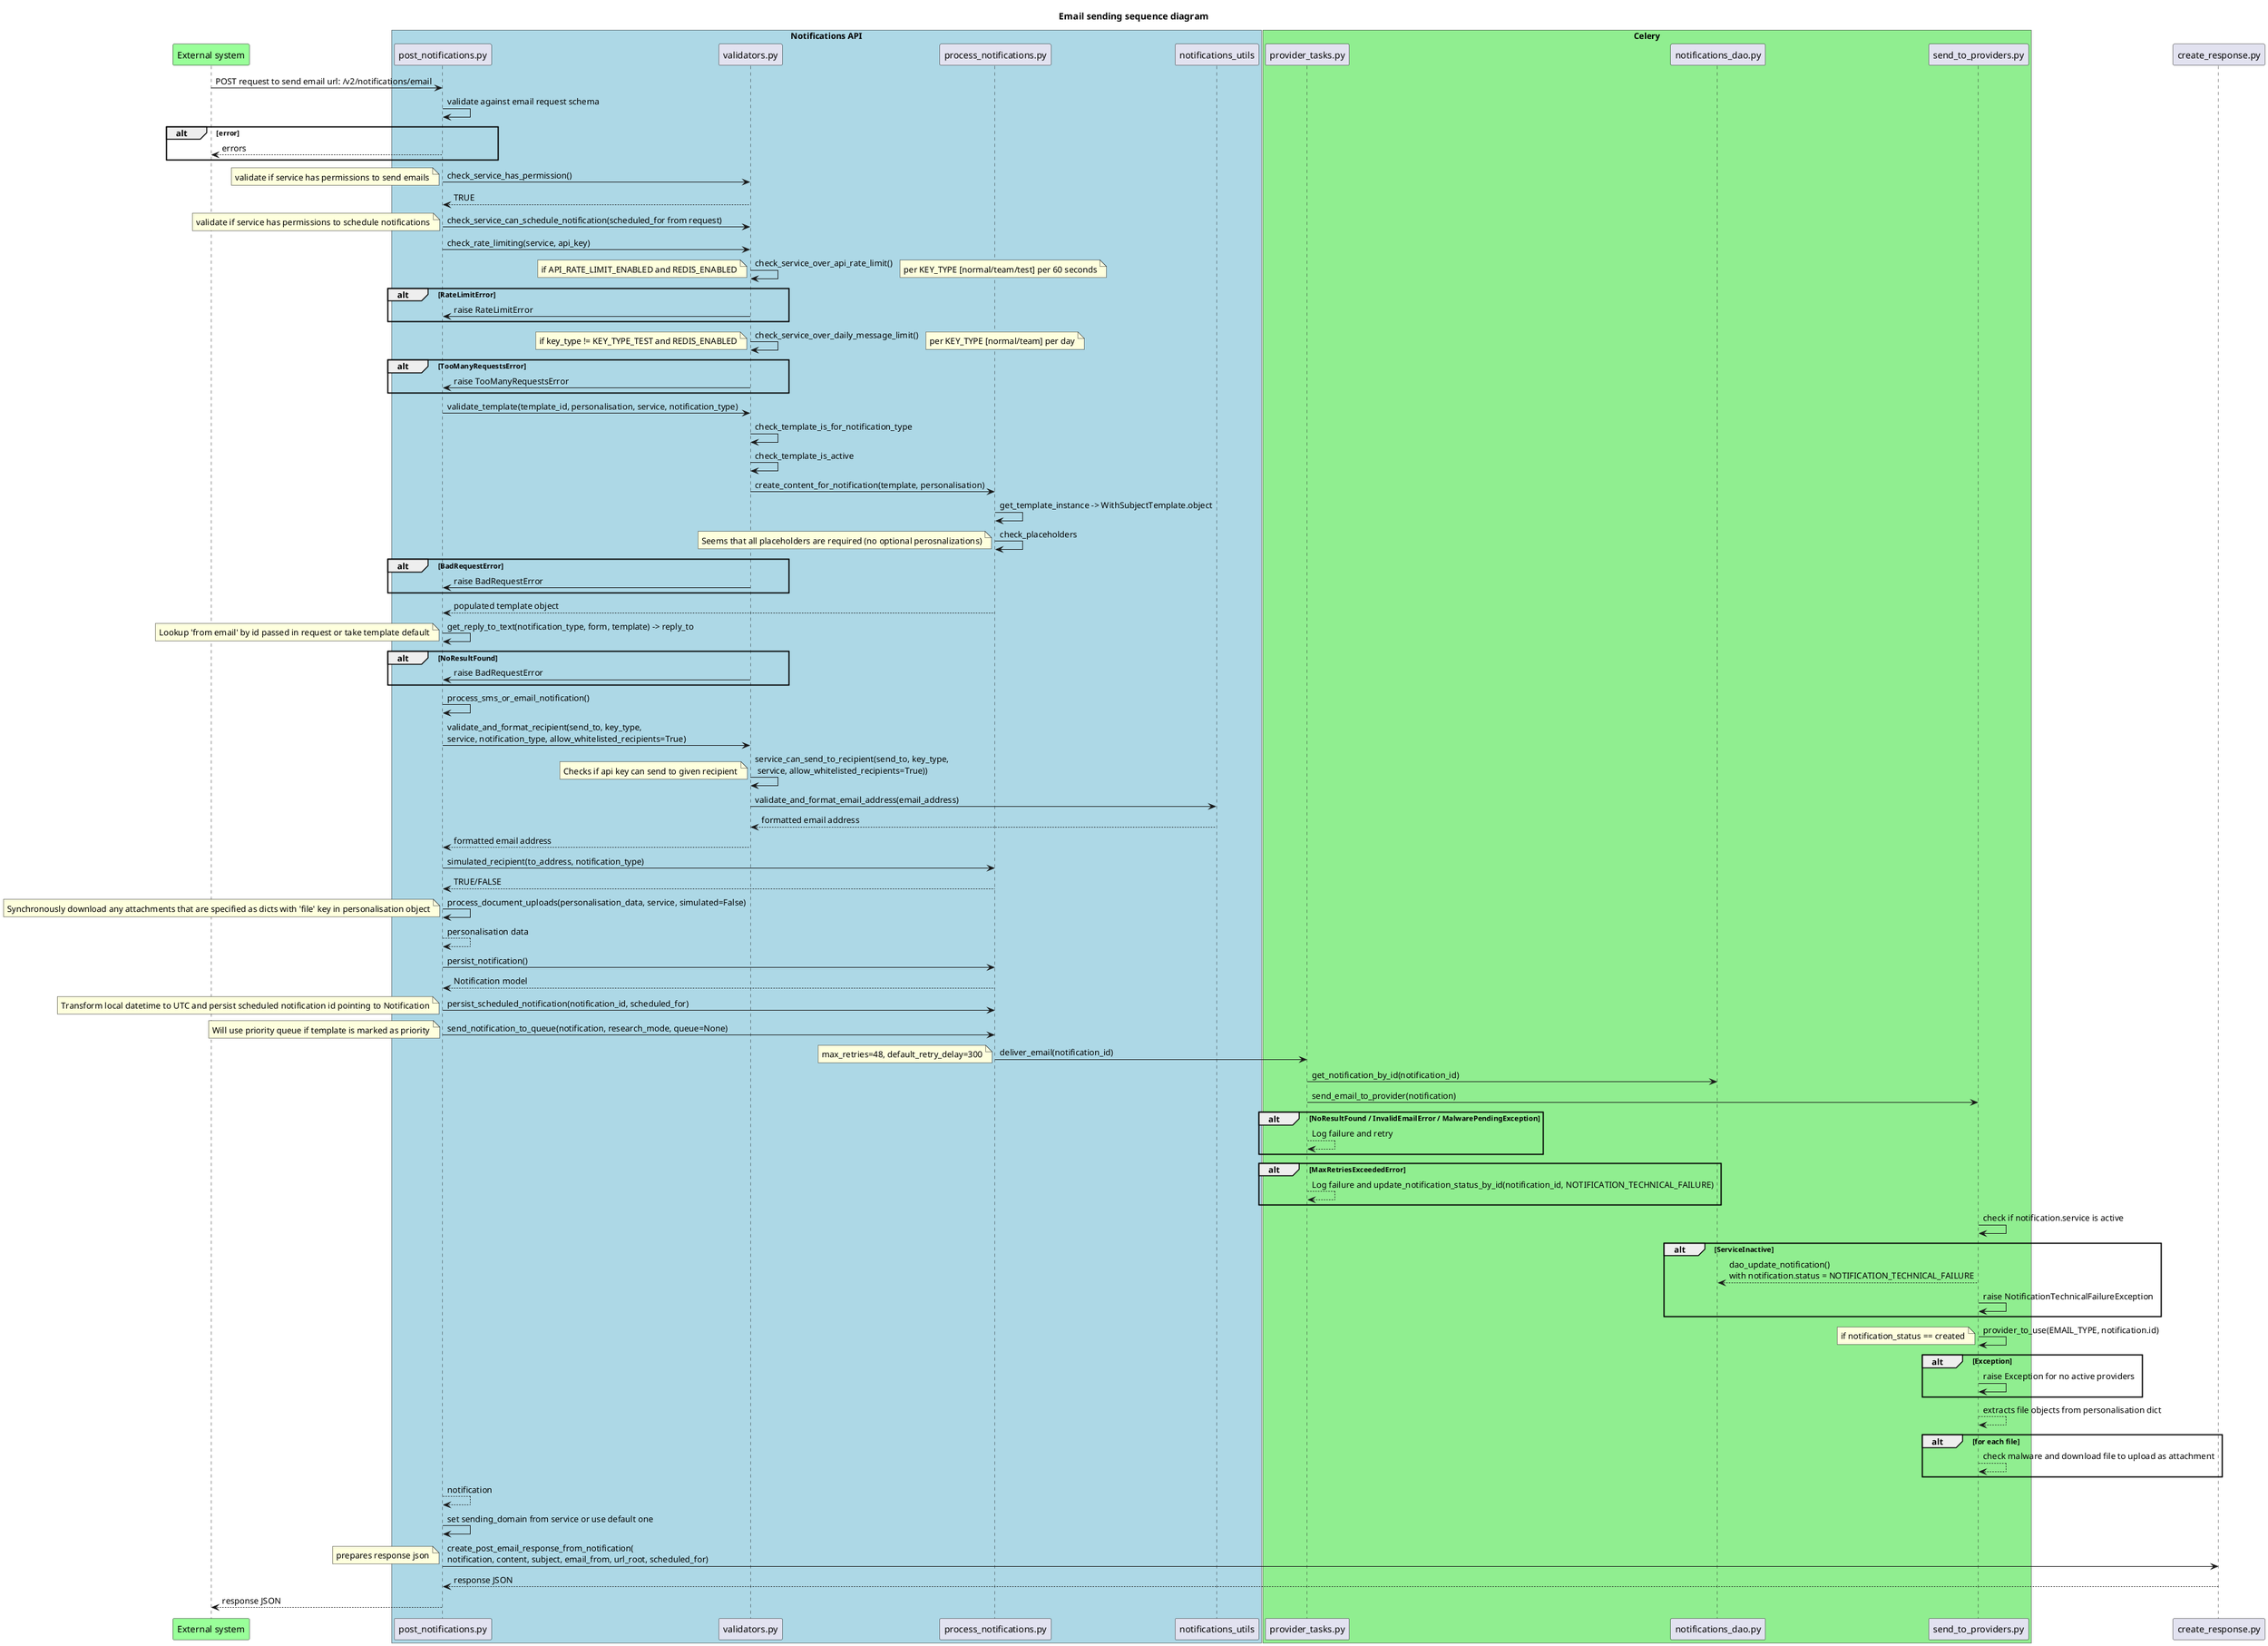 @startuml
title Email sending sequence diagram
participant "External system" as EXT  #99FF99

box "Notifications API" #LightBlue
EXT -> post_notifications.py : POST request to send email url: /v2/notifications/email
post_notifications.py -> post_notifications.py: validate against email request schema
alt error
    post_notifications.py --> EXT: errors
end
post_notifications.py -> validators.py: check_service_has_permission()
note left: validate if service has permissions to send emails
validators.py --> post_notifications.py: TRUE
post_notifications.py -> validators.py: check_service_can_schedule_notification(scheduled_for from request)
note left: validate if service has permissions to schedule notifications
post_notifications.py -> validators.py: check_rate_limiting(service, api_key)
validators.py -> validators.py: check_service_over_api_rate_limit()
note left: if API_RATE_LIMIT_ENABLED and REDIS_ENABLED
note right: per KEY_TYPE [normal/team/test] per 60 seconds
alt RateLimitError
    validators.py -> post_notifications.py: raise RateLimitError
end
validators.py -> validators.py: check_service_over_daily_message_limit()
note left: if key_type != KEY_TYPE_TEST and REDIS_ENABLED
note right: per KEY_TYPE [normal/team] per day
alt TooManyRequestsError
    validators.py -> post_notifications.py: raise TooManyRequestsError
end
post_notifications.py -> validators.py: validate_template(template_id, personalisation, service, notification_type)
validators.py -> validators.py: check_template_is_for_notification_type
validators.py -> validators.py: check_template_is_active
validators.py -> process_notifications.py: create_content_for_notification(template, personalisation)
process_notifications.py -> process_notifications.py: get_template_instance -> WithSubjectTemplate.object
process_notifications.py -> process_notifications.py: check_placeholders
note left: Seems that all placeholders are required (no optional perosnalizations)
alt BadRequestError
    validators.py -> post_notifications.py: raise BadRequestError
end
process_notifications.py --> post_notifications.py: populated template object
post_notifications.py -> post_notifications.py: get_reply_to_text(notification_type, form, template) -> reply_to
note left: Lookup 'from email' by id passed in request or take template default
alt NoResultFound
    validators.py -> post_notifications.py: raise BadRequestError
end
post_notifications.py -> post_notifications.py: process_sms_or_email_notification()
post_notifications.py -> validators.py: validate_and_format_recipient(send_to, key_type,\nservice, notification_type, allow_whitelisted_recipients=True)
validators.py -> validators.py: service_can_send_to_recipient(send_to, key_type,\n service, allow_whitelisted_recipients=True))
note left: Checks if api key can send to given recipient
validators.py -> notifications_utils: validate_and_format_email_address(email_address)
notifications_utils --> validators.py: formatted email address
validators.py --> post_notifications.py: formatted email address
post_notifications.py -> process_notifications.py: simulated_recipient(to_address, notification_type)
process_notifications.py --> post_notifications.py: TRUE/FALSE
post_notifications.py -> post_notifications.py: process_document_uploads(personalisation_data, service, simulated=False)
note left: Synchronously download any attachments that are specified as dicts with 'file' key in personalisation object
post_notifications.py --> post_notifications.py: personalisation data
post_notifications.py -> process_notifications.py: persist_notification()
process_notifications.py --> post_notifications.py: Notification model
post_notifications.py -> process_notifications.py: persist_scheduled_notification(notification_id, scheduled_for)
note left: Transform local datetime to UTC and persist scheduled notification id pointing to Notification
post_notifications.py -> process_notifications.py: send_notification_to_queue(notification, research_mode, queue=None)
note left: Will use priority queue if template is marked as priority
end box

box "Celery" #LightGreen
process_notifications.py -> provider_tasks.py: deliver_email(notification_id)
note left: max_retries=48, default_retry_delay=300
provider_tasks.py ->  notifications_dao.py: get_notification_by_id(notification_id)
provider_tasks.py -> send_to_providers.py: send_email_to_provider(notification)
alt NoResultFound / InvalidEmailError / MalwarePendingException
    provider_tasks.py --> provider_tasks.py: Log failure and retry
end
alt MaxRetriesExceededError
    provider_tasks.py --> provider_tasks.py: Log failure and update_notification_status_by_id(notification_id, NOTIFICATION_TECHNICAL_FAILURE)
end

send_to_providers.py -> send_to_providers.py: check if notification.service is active
alt ServiceInactive
    send_to_providers.py --> notifications_dao.py: dao_update_notification()\nwith notification.status = NOTIFICATION_TECHNICAL_FAILURE
    send_to_providers.py -> send_to_providers.py: raise NotificationTechnicalFailureException
end 

send_to_providers.py -> send_to_providers.py: provider_to_use(EMAIL_TYPE, notification.id)
note left: if notification_status == created
alt Exception
    send_to_providers.py -> send_to_providers.py: raise Exception for no active providers
end
send_to_providers.py --> send_to_providers.py: extracts file objects from personalisation dict
alt for each file
    send_to_providers.py --> send_to_providers.py: check malware and download file to upload as attachment
end
end box

post_notifications.py --> post_notifications.py: notification
post_notifications.py -> post_notifications.py: set sending_domain from service or use default one
post_notifications.py -> create_response.py: create_post_email_response_from_notification(\nnotification, content, subject, email_from, url_root, scheduled_for)
note left: prepares response json
create_response.py --> post_notifications.py: response JSON
post_notifications.py --> EXT: response JSON
@enduml